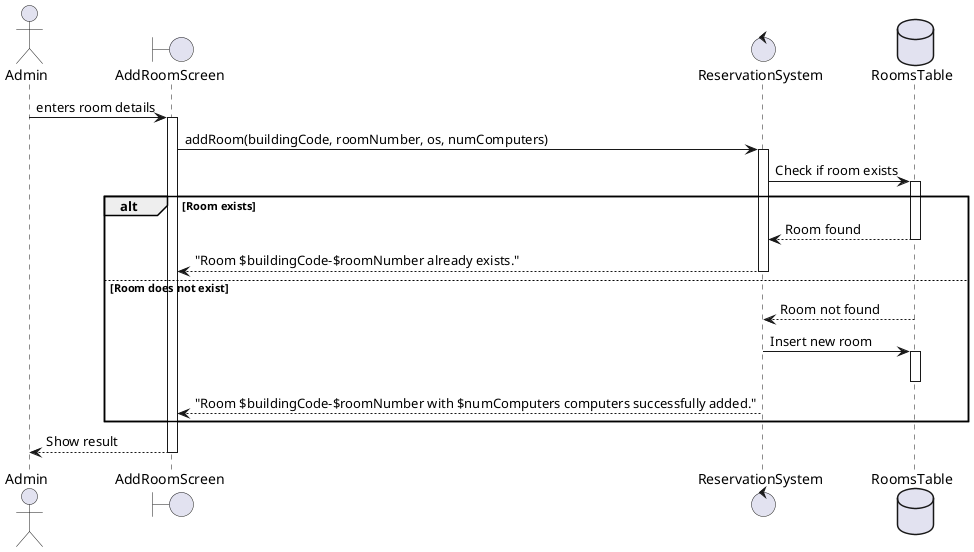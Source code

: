 @startuml
actor Admin
boundary AddRoomScreen
control ReservationSystem
database RoomsTable

Admin -> AddRoomScreen: enters room details
activate AddRoomScreen
AddRoomScreen -> ReservationSystem: addRoom(buildingCode, roomNumber, os, numComputers)
activate ReservationSystem
ReservationSystem -> RoomsTable: Check if room exists
activate RoomsTable
alt Room exists
    RoomsTable --> ReservationSystem: Room found
    deactivate RoomsTable
    ReservationSystem --> AddRoomScreen: "Room $buildingCode-$roomNumber already exists."
    deactivate ReservationSystem
else Room does not exist
    RoomsTable --> ReservationSystem: Room not found
    deactivate RoomsTable
    ReservationSystem -> RoomsTable: Insert new room
    activate RoomsTable
    deactivate RoomsTable
    ReservationSystem --> AddRoomScreen: "Room $buildingCode-$roomNumber with $numComputers computers successfully added."
    deactivate ReservationSystem
end
AddRoomScreen --> Admin: Show result
deactivate AddRoomScreen
@enduml
